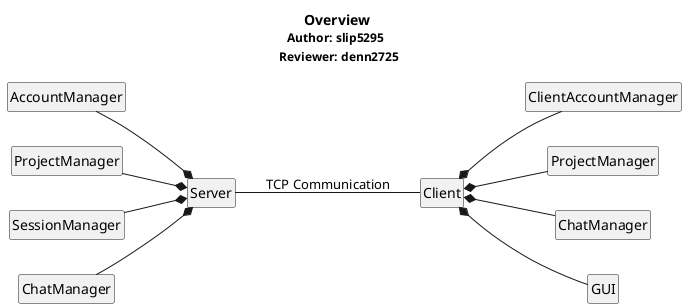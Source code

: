 @startuml
hide circle
hide empty members

title <b>Overview</b>\n<size:12>Author: slip5295 \n <size:12>Reviewer: denn2725</size>

left to right direction

class "Client" as sq_c 
class "Server" as sq_s

class "ClientAccountManager" as sq_acntmgr 
class "ProjectManager" as sq_projmgr
class "ChatManager" as sq_chatmgr
class "GUI" as sq_gui

class "AccountManager" as sqs_ua_m
class "ProjectManager" as sqs_pr_m
class "SessionManager" as sqs_se_m
class "ChatManager" as sqs_ch_m

sq_c *-- sq_projmgr
sq_c *-- sq_acntmgr
sq_c *-- sq_chatmgr
sq_c *-- sq_gui

sq_c -up- sq_s : TCP Communication

sqs_pr_m --* sq_s 
sqs_ua_m --* sq_s 
sqs_se_m --* sq_s 
sqs_ch_m --* sq_s 

@enduml
